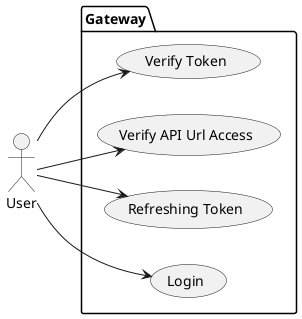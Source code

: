 @startuml gateway-service

left to right direction
actor User as u
package Gateway{
    usecase "Verify Token" as uc1
    usecase "Verify API Url Access" as uc2
    usecase "Refreshing Token" as uc3
    usecase "Login" as uc4
}

u --> uc1
u --> uc2
u --> uc3
u --> uc4

@enduml